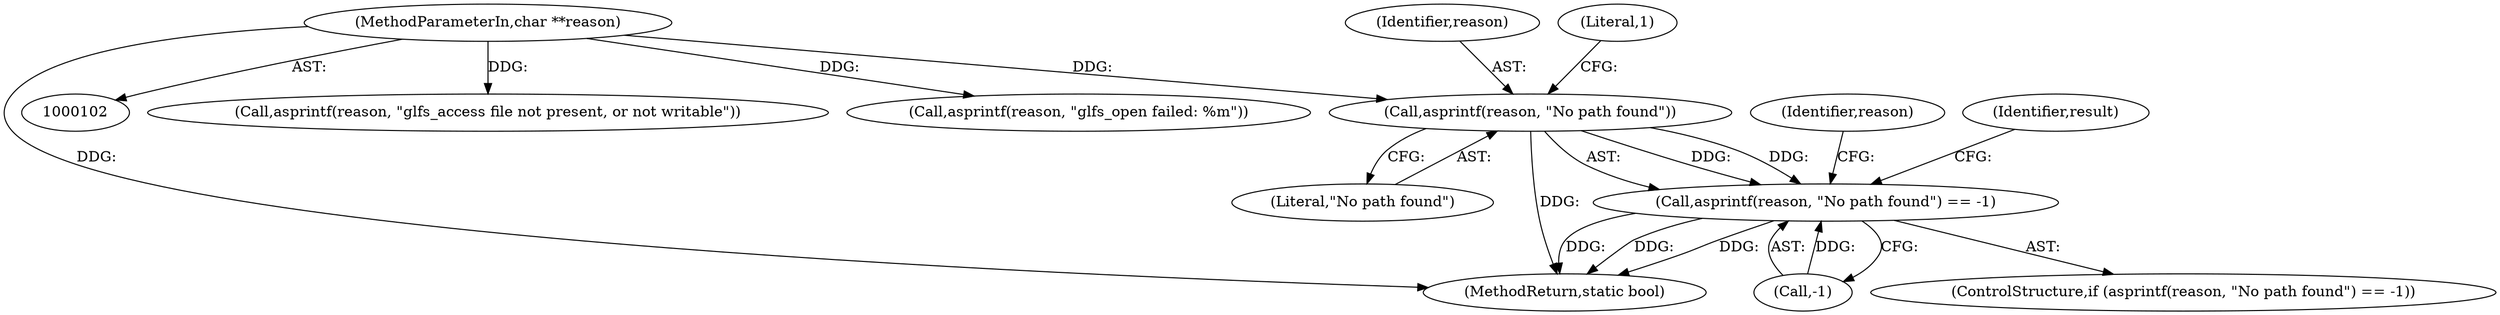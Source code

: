 digraph "1_tcmu-runner_61bd03e600d2abf309173e9186f4d465bb1b7157@API" {
"1000134" [label="(Call,asprintf(reason, \"No path found\"))"];
"1000104" [label="(MethodParameterIn,char **reason)"];
"1000133" [label="(Call,asprintf(reason, \"No path found\") == -1)"];
"1000135" [label="(Identifier,reason)"];
"1000205" [label="(Call,asprintf(reason, \"glfs_access file not present, or not writable\"))"];
"1000138" [label="(Literal,1)"];
"1000141" [label="(Identifier,reason)"];
"1000137" [label="(Call,-1)"];
"1000144" [label="(Identifier,result)"];
"1000104" [label="(MethodParameterIn,char **reason)"];
"1000177" [label="(Call,asprintf(reason, \"glfs_open failed: %m\"))"];
"1000132" [label="(ControlStructure,if (asprintf(reason, \"No path found\") == -1))"];
"1000136" [label="(Literal,\"No path found\")"];
"1000133" [label="(Call,asprintf(reason, \"No path found\") == -1)"];
"1000233" [label="(MethodReturn,static bool)"];
"1000134" [label="(Call,asprintf(reason, \"No path found\"))"];
"1000134" -> "1000133"  [label="AST: "];
"1000134" -> "1000136"  [label="CFG: "];
"1000135" -> "1000134"  [label="AST: "];
"1000136" -> "1000134"  [label="AST: "];
"1000138" -> "1000134"  [label="CFG: "];
"1000134" -> "1000233"  [label="DDG: "];
"1000134" -> "1000133"  [label="DDG: "];
"1000134" -> "1000133"  [label="DDG: "];
"1000104" -> "1000134"  [label="DDG: "];
"1000104" -> "1000102"  [label="AST: "];
"1000104" -> "1000233"  [label="DDG: "];
"1000104" -> "1000177"  [label="DDG: "];
"1000104" -> "1000205"  [label="DDG: "];
"1000133" -> "1000132"  [label="AST: "];
"1000133" -> "1000137"  [label="CFG: "];
"1000137" -> "1000133"  [label="AST: "];
"1000141" -> "1000133"  [label="CFG: "];
"1000144" -> "1000133"  [label="CFG: "];
"1000133" -> "1000233"  [label="DDG: "];
"1000133" -> "1000233"  [label="DDG: "];
"1000133" -> "1000233"  [label="DDG: "];
"1000137" -> "1000133"  [label="DDG: "];
}
